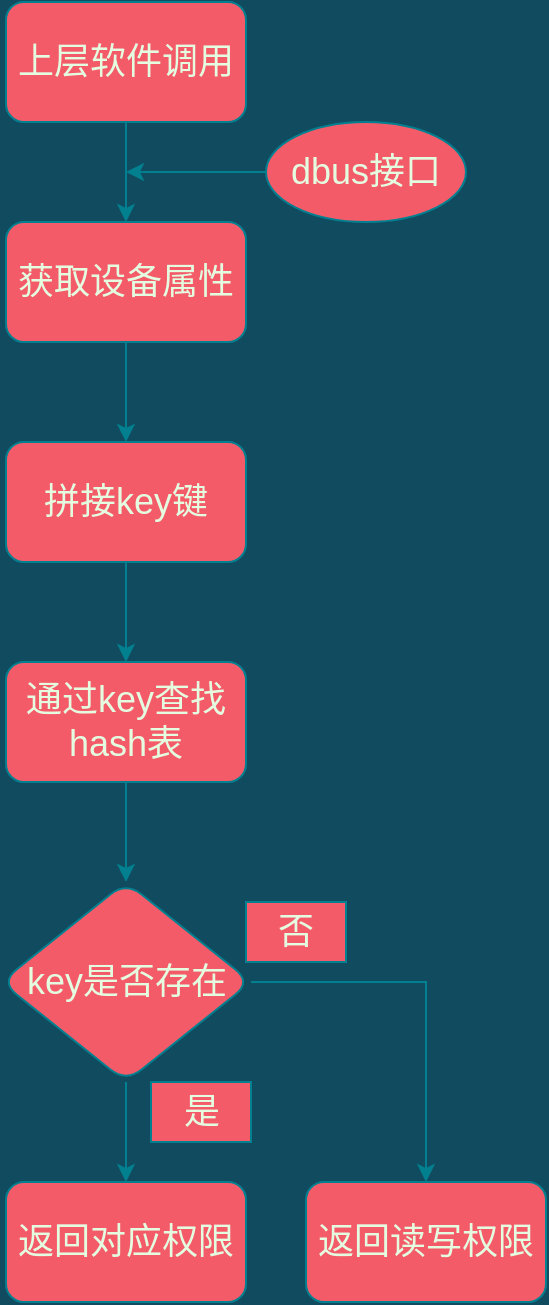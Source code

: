 <mxfile version="14.9.6" type="github">
  <diagram id="9V9uFCQP57_ZDp0LaVwa" name="Page-1">
    <mxGraphModel dx="1974" dy="1040" grid="1" gridSize="10" guides="1" tooltips="1" connect="1" arrows="1" fold="1" page="1" pageScale="1" pageWidth="827" pageHeight="1169" background="#114B5F" math="0" shadow="0">
      <root>
        <mxCell id="0" />
        <mxCell id="1" parent="0" />
        <mxCell id="cQAIVyy3OW15eO10RW-g-3" value="" style="edgeStyle=orthogonalEdgeStyle;rounded=0;orthogonalLoop=1;jettySize=auto;html=1;strokeColor=#028090;fontColor=#E4FDE1;labelBackgroundColor=#114B5F;" edge="1" parent="1" source="cQAIVyy3OW15eO10RW-g-1" target="cQAIVyy3OW15eO10RW-g-2">
          <mxGeometry relative="1" as="geometry" />
        </mxCell>
        <mxCell id="cQAIVyy3OW15eO10RW-g-1" value="&lt;font style=&quot;font-size: 18px&quot;&gt;上层软件调用&lt;/font&gt;" style="rounded=1;whiteSpace=wrap;html=1;fillColor=#F45B69;strokeColor=#028090;fontColor=#E4FDE1;" vertex="1" parent="1">
          <mxGeometry x="120" y="120" width="120" height="60" as="geometry" />
        </mxCell>
        <mxCell id="cQAIVyy3OW15eO10RW-g-8" value="" style="edgeStyle=orthogonalEdgeStyle;rounded=0;orthogonalLoop=1;jettySize=auto;html=1;strokeColor=#028090;fontColor=#E4FDE1;labelBackgroundColor=#114B5F;" edge="1" parent="1" source="cQAIVyy3OW15eO10RW-g-2" target="cQAIVyy3OW15eO10RW-g-7">
          <mxGeometry relative="1" as="geometry" />
        </mxCell>
        <mxCell id="cQAIVyy3OW15eO10RW-g-2" value="&lt;font style=&quot;font-size: 18px&quot;&gt;获取设备属性&lt;/font&gt;" style="whiteSpace=wrap;html=1;rounded=1;fillColor=#F45B69;strokeColor=#028090;fontColor=#E4FDE1;" vertex="1" parent="1">
          <mxGeometry x="120" y="230" width="120" height="60" as="geometry" />
        </mxCell>
        <mxCell id="cQAIVyy3OW15eO10RW-g-19" value="" style="edgeStyle=orthogonalEdgeStyle;curved=0;rounded=1;sketch=0;orthogonalLoop=1;jettySize=auto;html=1;fontColor=#E4FDE1;strokeColor=#028090;fillColor=#F45B69;labelBackgroundColor=#114B5F;" edge="1" parent="1" source="cQAIVyy3OW15eO10RW-g-4">
          <mxGeometry relative="1" as="geometry">
            <mxPoint x="180" y="205" as="targetPoint" />
          </mxGeometry>
        </mxCell>
        <mxCell id="cQAIVyy3OW15eO10RW-g-4" value="&lt;font style=&quot;font-size: 18px&quot;&gt;dbus接口&lt;/font&gt;" style="ellipse;whiteSpace=wrap;html=1;fillColor=#F45B69;strokeColor=#028090;fontColor=#E4FDE1;" vertex="1" parent="1">
          <mxGeometry x="250" y="180" width="100" height="50" as="geometry" />
        </mxCell>
        <mxCell id="cQAIVyy3OW15eO10RW-g-10" value="" style="edgeStyle=orthogonalEdgeStyle;rounded=0;orthogonalLoop=1;jettySize=auto;html=1;strokeColor=#028090;fontColor=#E4FDE1;labelBackgroundColor=#114B5F;" edge="1" parent="1" source="cQAIVyy3OW15eO10RW-g-7" target="cQAIVyy3OW15eO10RW-g-9">
          <mxGeometry relative="1" as="geometry" />
        </mxCell>
        <mxCell id="cQAIVyy3OW15eO10RW-g-7" value="&lt;font style=&quot;font-size: 18px&quot;&gt;拼接key键&lt;/font&gt;" style="whiteSpace=wrap;html=1;rounded=1;fillColor=#F45B69;strokeColor=#028090;fontColor=#E4FDE1;" vertex="1" parent="1">
          <mxGeometry x="120" y="340" width="120" height="60" as="geometry" />
        </mxCell>
        <mxCell id="cQAIVyy3OW15eO10RW-g-12" value="" style="edgeStyle=orthogonalEdgeStyle;rounded=0;orthogonalLoop=1;jettySize=auto;html=1;strokeColor=#028090;fontColor=#E4FDE1;labelBackgroundColor=#114B5F;" edge="1" parent="1" source="cQAIVyy3OW15eO10RW-g-9" target="cQAIVyy3OW15eO10RW-g-11">
          <mxGeometry relative="1" as="geometry" />
        </mxCell>
        <mxCell id="cQAIVyy3OW15eO10RW-g-9" value="&lt;span style=&quot;font-size: 18px&quot;&gt;通过key查找hash表&lt;/span&gt;" style="whiteSpace=wrap;html=1;rounded=1;fillColor=#F45B69;strokeColor=#028090;fontColor=#E4FDE1;" vertex="1" parent="1">
          <mxGeometry x="120" y="450" width="120" height="60" as="geometry" />
        </mxCell>
        <mxCell id="cQAIVyy3OW15eO10RW-g-14" value="" style="edgeStyle=orthogonalEdgeStyle;rounded=0;orthogonalLoop=1;jettySize=auto;html=1;strokeColor=#028090;fontColor=#E4FDE1;labelBackgroundColor=#114B5F;" edge="1" parent="1" source="cQAIVyy3OW15eO10RW-g-11" target="cQAIVyy3OW15eO10RW-g-13">
          <mxGeometry relative="1" as="geometry" />
        </mxCell>
        <mxCell id="cQAIVyy3OW15eO10RW-g-16" value="" style="edgeStyle=orthogonalEdgeStyle;rounded=0;orthogonalLoop=1;jettySize=auto;html=1;strokeColor=#028090;fontColor=#E4FDE1;labelBackgroundColor=#114B5F;" edge="1" parent="1" source="cQAIVyy3OW15eO10RW-g-11" target="cQAIVyy3OW15eO10RW-g-15">
          <mxGeometry relative="1" as="geometry" />
        </mxCell>
        <mxCell id="cQAIVyy3OW15eO10RW-g-11" value="&lt;font style=&quot;font-size: 18px&quot;&gt;key是否存在&lt;/font&gt;" style="rhombus;whiteSpace=wrap;html=1;rounded=1;fillColor=#F45B69;strokeColor=#028090;fontColor=#E4FDE1;" vertex="1" parent="1">
          <mxGeometry x="117.5" y="560" width="125" height="100" as="geometry" />
        </mxCell>
        <mxCell id="cQAIVyy3OW15eO10RW-g-13" value="&lt;font style=&quot;font-size: 18px&quot;&gt;返回对应权限&lt;/font&gt;" style="whiteSpace=wrap;html=1;rounded=1;fillColor=#F45B69;strokeColor=#028090;fontColor=#E4FDE1;" vertex="1" parent="1">
          <mxGeometry x="120" y="710" width="120" height="60" as="geometry" />
        </mxCell>
        <mxCell id="cQAIVyy3OW15eO10RW-g-15" value="&lt;font style=&quot;font-size: 18px&quot;&gt;返回读写权限&lt;/font&gt;" style="whiteSpace=wrap;html=1;rounded=1;fillColor=#F45B69;strokeColor=#028090;fontColor=#E4FDE1;" vertex="1" parent="1">
          <mxGeometry x="270" y="710" width="120" height="60" as="geometry" />
        </mxCell>
        <mxCell id="cQAIVyy3OW15eO10RW-g-17" value="&lt;font style=&quot;font-size: 18px&quot;&gt;是&lt;/font&gt;" style="rounded=0;whiteSpace=wrap;html=1;sketch=0;fontColor=#E4FDE1;strokeColor=#028090;fillColor=#F45B69;" vertex="1" parent="1">
          <mxGeometry x="192.5" y="660" width="50" height="30" as="geometry" />
        </mxCell>
        <mxCell id="cQAIVyy3OW15eO10RW-g-18" value="&lt;span style=&quot;font-size: 18px&quot;&gt;否&lt;/span&gt;" style="rounded=0;whiteSpace=wrap;html=1;sketch=0;fontColor=#E4FDE1;strokeColor=#028090;fillColor=#F45B69;" vertex="1" parent="1">
          <mxGeometry x="240" y="570" width="50" height="30" as="geometry" />
        </mxCell>
      </root>
    </mxGraphModel>
  </diagram>
</mxfile>

